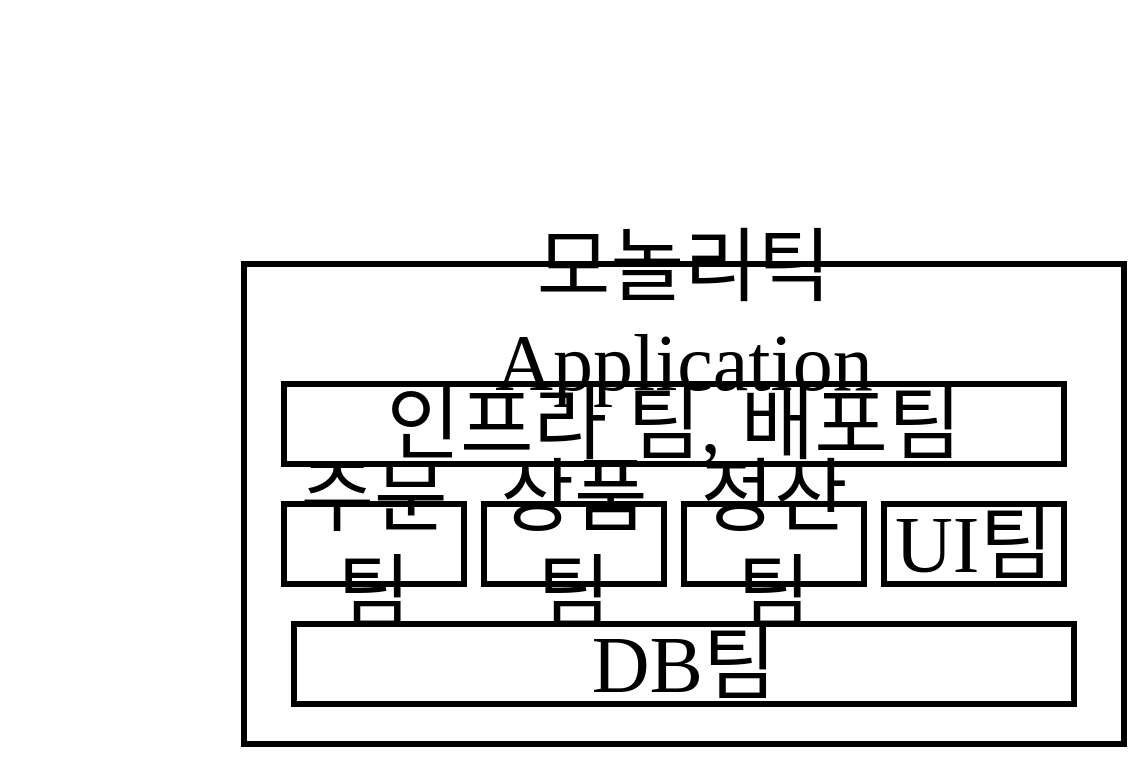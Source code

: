 <mxfile>
    <diagram id="dfbaQ7DlHn4PU6Cf_Nkj" name="페이지-1">
        <mxGraphModel dx="1625" dy="617" grid="1" gridSize="10" guides="1" tooltips="1" connect="1" arrows="1" fold="1" page="1" pageScale="1" pageWidth="827" pageHeight="1169" math="0" shadow="0">
            <root>
                <mxCell id="0"/>
                <mxCell id="1" parent="0"/>
                <mxCell id="2" value="" style="rounded=0;whiteSpace=wrap;html=1;strokeWidth=3;" vertex="1" parent="1">
                    <mxGeometry x="70" y="200" width="440" height="240" as="geometry"/>
                </mxCell>
                <mxCell id="3" value="인프라 팀, 배포팀" style="rounded=0;whiteSpace=wrap;html=1;fontFamily=빙그레 싸만코체 Bold;fontSource=https%3A%2F%2Fcdn.jsdelivr.net%2Fgh%2Fprojectnoonnu%2Fnoonfonts_20-10%401.0%2FBinggraeSamanco-Bold.woff;fontSize=40;strokeWidth=3;" vertex="1" parent="1">
                    <mxGeometry x="90" y="260" width="390" height="40" as="geometry"/>
                </mxCell>
                <mxCell id="4" value="모놀리틱 Application" style="text;html=1;strokeColor=none;fillColor=none;align=center;verticalAlign=middle;whiteSpace=wrap;rounded=0;fontFamily=빙그레 싸만코체 Bold;fontSource=https%3A%2F%2Fcdn.jsdelivr.net%2Fgh%2Fprojectnoonnu%2Fnoonfonts_20-10%401.0%2FBinggraeSamanco-Bold.woff;fontSize=40;" vertex="1" parent="1">
                    <mxGeometry x="140" y="210" width="300" height="30" as="geometry"/>
                </mxCell>
                <mxCell id="5" value="주문팀" style="rounded=0;whiteSpace=wrap;html=1;fontFamily=빙그레 싸만코체 Bold;fontSource=https%3A%2F%2Fcdn.jsdelivr.net%2Fgh%2Fprojectnoonnu%2Fnoonfonts_20-10%401.0%2FBinggraeSamanco-Bold.woff;fontSize=40;strokeWidth=3;" vertex="1" parent="1">
                    <mxGeometry x="90" y="320" width="90" height="40" as="geometry"/>
                </mxCell>
                <mxCell id="6" value="상품팀" style="rounded=0;whiteSpace=wrap;html=1;fontFamily=빙그레 싸만코체 Bold;fontSource=https%3A%2F%2Fcdn.jsdelivr.net%2Fgh%2Fprojectnoonnu%2Fnoonfonts_20-10%401.0%2FBinggraeSamanco-Bold.woff;fontSize=40;strokeWidth=3;" vertex="1" parent="1">
                    <mxGeometry x="190" y="320" width="90" height="40" as="geometry"/>
                </mxCell>
                <mxCell id="11" value="정산팀" style="rounded=0;whiteSpace=wrap;html=1;fontFamily=빙그레 싸만코체 Bold;fontSource=https%3A%2F%2Fcdn.jsdelivr.net%2Fgh%2Fprojectnoonnu%2Fnoonfonts_20-10%401.0%2FBinggraeSamanco-Bold.woff;fontSize=40;strokeWidth=3;" vertex="1" parent="1">
                    <mxGeometry x="290" y="320" width="90" height="40" as="geometry"/>
                </mxCell>
                <mxCell id="12" value="UI팀" style="rounded=0;whiteSpace=wrap;html=1;fontFamily=빙그레 싸만코체 Bold;fontSource=https%3A%2F%2Fcdn.jsdelivr.net%2Fgh%2Fprojectnoonnu%2Fnoonfonts_20-10%401.0%2FBinggraeSamanco-Bold.woff;fontSize=40;strokeWidth=3;" vertex="1" parent="1">
                    <mxGeometry x="390" y="320" width="90" height="40" as="geometry"/>
                </mxCell>
                <mxCell id="13" value="DB팀" style="rounded=0;whiteSpace=wrap;html=1;fontFamily=빙그레 싸만코체 Bold;fontSource=https%3A%2F%2Fcdn.jsdelivr.net%2Fgh%2Fprojectnoonnu%2Fnoonfonts_20-10%401.0%2FBinggraeSamanco-Bold.woff;fontSize=40;strokeWidth=3;" vertex="1" parent="1">
                    <mxGeometry x="95" y="380" width="390" height="40" as="geometry"/>
                </mxCell>
                <mxCell id="14" value="" style="rounded=0;whiteSpace=wrap;html=1;fontFamily=빙그레 싸만코체 Bold;fontSource=https%3A%2F%2Fcdn.jsdelivr.net%2Fgh%2Fprojectnoonnu%2Fnoonfonts_20-10%401.0%2FBinggraeSamanco-Bold.woff;fontSize=40;strokeWidth=3;fillColor=#FFFFFF;strokeColor=#FFFFFF;" vertex="1" parent="1">
                    <mxGeometry x="77.5" y="70" width="425" height="60" as="geometry"/>
                </mxCell>
                <mxCell id="15" value="" style="rounded=0;whiteSpace=wrap;html=1;fontFamily=빙그레 싸만코체 Bold;fontSource=https%3A%2F%2Fcdn.jsdelivr.net%2Fgh%2Fprojectnoonnu%2Fnoonfonts_20-10%401.0%2FBinggraeSamanco-Bold.woff;fontSize=40;strokeWidth=3;fillColor=#FFFFFF;strokeColor=#FFFFFF;" vertex="1" parent="1">
                    <mxGeometry x="-50" y="180" width="60" height="270" as="geometry"/>
                </mxCell>
            </root>
        </mxGraphModel>
    </diagram>
</mxfile>